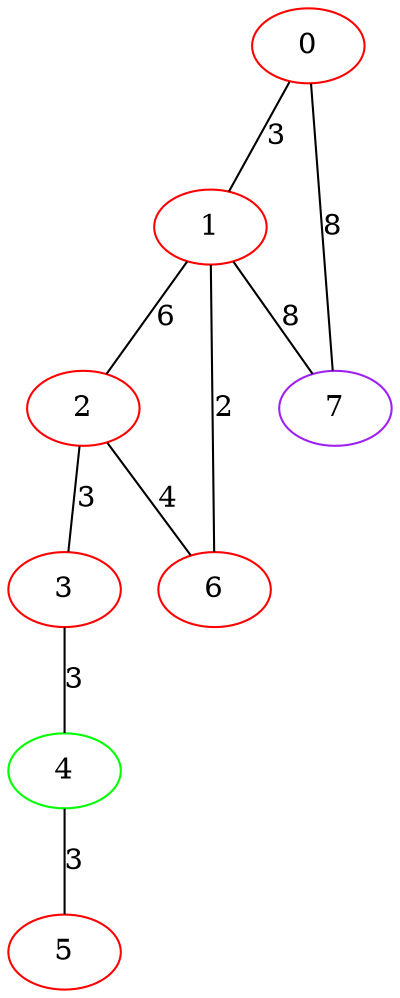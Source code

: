 graph "" {
0 [color=red, weight=1];
1 [color=red, weight=1];
2 [color=red, weight=1];
3 [color=red, weight=1];
4 [color=green, weight=2];
5 [color=red, weight=1];
6 [color=red, weight=1];
7 [color=purple, weight=4];
0 -- 1  [key=0, label=3];
0 -- 7  [key=0, label=8];
1 -- 2  [key=0, label=6];
1 -- 6  [key=0, label=2];
1 -- 7  [key=0, label=8];
2 -- 3  [key=0, label=3];
2 -- 6  [key=0, label=4];
3 -- 4  [key=0, label=3];
4 -- 5  [key=0, label=3];
}
